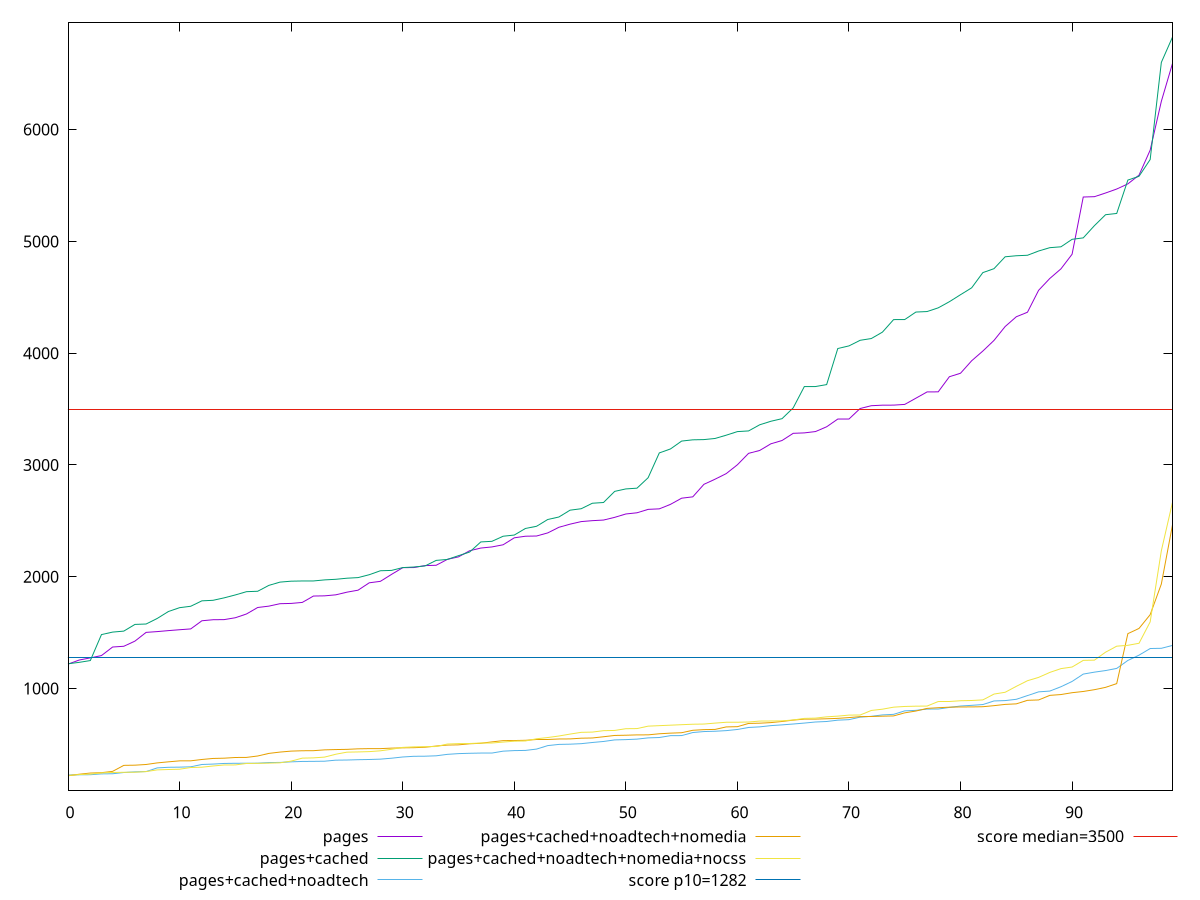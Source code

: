 reset

$pages <<EOF
0 1218.8280000000002
1 1255.0080000000007
2 1274.464
3 1295.1759999999992
4 1371.5839999999998
5 1378.184
6 1424.3959999999997
7 1502.4799999999993
8 1509.4719999999998
9 1518.2359999999987
10 1526.1879999999985
11 1533.4559999999992
12 1606.308
13 1615.619999999999
14 1616.716
15 1633.412
16 1667.2160000000001
17 1724.9959999999994
18 1737.1839999999982
19 1758.9879999999996
20 1761.519999999999
21 1770.4799999999998
22 1827.5559999999994
23 1829.3719999999996
24 1838.3679999999986
25 1862.1559999999986
26 1879.9559999999992
27 1945.8959999999997
28 1958.9999999999995
29 2021.2999999999995
30 2081.2799999999997
31 2082.5119999999993
32 2099.8279999999995
33 2102.803999999999
34 2155.6360000000004
35 2177.867999999999
36 2232.800000000001
37 2256.8079999999995
38 2266.8719999999985
39 2285.9919999999993
40 2348.355999999999
41 2362.583999999999
42 2364.5919999999996
43 2392.276
44 2442.5439999999994
45 2470.5199999999995
46 2493.4559999999988
47 2501.8039999999987
48 2507.2599999999993
49 2531.467999999999
50 2561.5559999999996
51 2572.2879999999986
52 2602.8440000000005
53 2607.5199999999995
54 2647.5599999999995
55 2702.815999999999
56 2714.8639999999987
57 2826.8839999999987
58 2872.8919999999994
59 2922.8599999999988
60 3001.7999999999984
61 3103.840000000001
62 3129.8560000000007
63 3189.32
64 3218.8120000000004
65 3283.027999999999
66 3286.9519999999993
67 3298.823999999998
68 3341.6600000000008
69 3410.867999999999
70 3410.992000000001
71 3505.0719999999983
72 3530.0559999999996
73 3534.887999999999
74 3535.267999999999
75 3541.715999999999
76 3597.2599999999998
77 3653.3320000000003
78 3654.076000000001
79 3789.336
80 3820.616
81 3932.2520000000004
82 4018.987999999997
83 4114.144
84 4238.26
85 4325.763999999998
86 4366.343999999999
87 4562.464
88 4668.0599999999995
89 4754.115999999999
90 4885.044000000001
91 5396.852
92 5399.931999999998
93 5432.759999999998
94 5468.4039999999995
95 5514.415999999999
96 5592.66
97 5816.483999999999
98 6252.703999999999
99 6591.607999999998
EOF

$pagesCached <<EOF
0 1221.6720000000003
1 1234.268
2 1250.3760000000007
3 1482.7720000000002
4 1505.0400000000002
5 1513.8359999999993
6 1573.72
7 1577.3399999999997
8 1627.3280000000002
9 1689.272
10 1723.3999999999996
11 1736.1239999999984
12 1784.5720000000001
13 1789.3159999999996
14 1811.4319999999996
15 1837.503999999999
16 1866.6199999999992
17 1870.2479999999987
18 1922.812
19 1952.0999999999995
20 1960.4079999999994
21 1962.327999999999
22 1962.5319999999997
23 1972.0079999999991
24 1977.3119999999994
25 1987.0079999999994
26 1992.503999999999
27 2018.2879999999998
28 2053.772
29 2056.8039999999987
30 2082.067999999999
31 2087.1439999999993
32 2096.9239999999995
33 2146.3719999999994
34 2154.9839999999995
35 2188.7079999999996
36 2221.151999999999
37 2311.524
38 2317.0319999999992
39 2362.54
40 2373.131999999999
41 2432.084
42 2451.695999999999
43 2512.3119999999994
44 2534.527999999999
45 2595.6520000000005
46 2608.5119999999997
47 2657.6479999999992
48 2664.2639999999988
49 2763.784
50 2785.712
51 2792.395999999999
52 2886.1959999999985
53 3107.723999999997
54 3143.3159999999984
55 3213.66
56 3224.9079999999994
57 3226.960000000001
58 3237.0919999999983
59 3266.3999999999987
60 3298.443999999999
61 3304.4599999999996
62 3359.4840000000004
63 3390.919999999998
64 3414.0840000000017
65 3510.4640000000018
66 3701.407999999998
67 3701.5240000000003
68 3718.9120000000007
69 4041.844
70 4065.039999999999
71 4115.212
72 4130.836000000001
73 4188.251999999999
74 4300.236
75 4300.879999999999
76 4367.903999999999
77 4372.336000000001
78 4405.480000000001
79 4460.343999999999
80 4523.1359999999995
81 4584.8240000000005
82 4720.712000000001
83 4755.907999999999
84 4862.24
85 4871.523999999999
86 4875.7519999999995
87 4914.011999999998
88 4943.627999999999
89 4951.483999999999
90 5018.463999999998
91 5031.391999999998
92 5140.491999999998
93 5238.508
94 5249.816
95 5548.48
96 5582.423999999997
97 5732.491999999998
98 6600.983999999997
99 6827.584
EOF

$pagesCachedNoadtech <<EOF
0 226.724
1 228.48799999999994
2 229.216
3 236.68399999999997
4 237.92800000000003
5 248.99200000000002
6 254.61599999999999
7 257.52799999999996
8 290.27199999999993
9 295.688
10 296.956
11 300.10400000000004
12 320.768
13 324.40000000000003
14 330.008
15 331.44399999999996
16 331.944
17 332.3640000000001
18 338.164
19 339.1199999999999
20 344.46799999999996
21 347.96799999999996
22 348.744
23 350.15200000000004
24 359.40399999999994
25 360.70400000000006
26 363.67600000000004
27 365.448
28 368.5999999999999
29 376.952
30 387.79200000000003
31 394.04
32 394.872
33 398.46799999999996
34 411.34799999999996
35 418.024
36 420.952
37 422.9759999999999
38 423.07600000000014
39 439.924
40 445.02399999999994
41 446.58399999999995
42 458.63599999999997
43 489.6239999999999
44 500.404
45 502.452
46 506.984
47 517.504
48 526.648
49 540.5800000000002
50 543.2239999999999
51 547.6039999999999
52 558.7359999999999
53 562.068
54 578.5840000000001
55 579.288
56 606.6
57 615.364
58 618.0999999999999
59 623.696
60 633.9640000000002
61 651.8240000000001
62 657.272
63 668.3520000000001
64 675.1000000000001
65 682.7880000000002
66 691.2
67 700.8199999999999
68 705.336
69 717.3
70 721.7440000000001
71 744.5840000000001
72 751.512
73 764.1800000000001
74 769.2840000000002
75 800.4080000000002
76 804.8639999999998
77 816.3639999999999
78 816.676
79 831.156
80 843.7320000000002
81 849.8560000000001
82 856.8760000000001
83 889.0959999999999
84 892.3040000000001
85 903.8760000000002
86 937.1520000000002
87 970.4359999999999
88 977.496
89 1016.1439999999998
90 1063.728
91 1129.384
92 1146.76
93 1160.9560000000001
94 1180.2719999999995
95 1251.592
96 1298.728
97 1358.132
98 1360.0079999999998
99 1385.86
EOF

$pagesCachedNoadtechNomedia <<EOF
0 219.772
1 233.59199999999998
2 244.30399999999997
3 247.50799999999995
4 259.34000000000003
5 313.0319999999999
6 314.58000000000004
7 320.77200000000005
8 334.976
9 344.54
10 353.15999999999997
11 353.568
12 365.52
13 374.696
14 377.17599999999993
15 383.34799999999996
16 384.15200000000004
17 396.656
18 419.8639999999999
19 431.784
20 440.428
21 443.64
22 444.3120000000001
23 451.5599999999999
24 454.328
25 456.00000000000006
26 460.812
27 462.628
28 462.70399999999995
29 467.15600000000006
30 469.69599999999997
31 471.048
32 474.96
33 485.91200000000003
34 494.324
35 496.4
36 505.8319999999999
37 510.3600000000001
38 523.028
39 534.1080000000001
40 535.048
41 537.1999999999999
42 541.2920000000001
43 541.32
44 548.7600000000001
45 549.4879999999998
46 555.924
47 557.884
48 568.864
49 580.528
50 582.48
51 585.512
52 585.832
53 595.456
54 601.1999999999998
55 604.9760000000001
56 626.664
57 632.604
58 634.4960000000001
59 656.9000000000001
60 658.9920000000001
61 688.068
62 690.1360000000001
63 695.4080000000002
64 705.3720000000001
65 717.548
66 726.6880000000001
67 726.732
68 729.7160000000001
69 733.2840000000001
70 740.2719999999999
71 748.74
72 750.2120000000001
73 752.8680000000002
74 755.172
75 782.7159999999999
76 798.936
77 822.412
78 828.6
79 833.428
80 835.4279999999999
81 835.6800000000001
82 837.4759999999999
83 846.9960000000001
84 858.22
85 863.1040000000003
86 894.7680000000003
87 898.1039999999998
88 939.008
89 946.3600000000001
90 962.888
91 973.8320000000001
92 989.8520000000002
93 1010.644
94 1044.4160000000002
95 1491.404
96 1537.932
97 1661.1639999999998
98 1935.0960000000005
99 2464.728
EOF

$pagesCachedNoadtechNomediaNocss <<EOF
0 222.54
1 230.27599999999998
2 234.83200000000002
3 245.508
4 249.26
5 250.932
6 251.66800000000006
7 257.2439999999999
8 272.56000000000006
9 275.87200000000007
10 278.48800000000006
11 293.688
12 296.46399999999994
13 307.35599999999994
14 316.528
15 316.7679999999999
16 329.828
17 331.028
18 332.79200000000003
19 335.624
20 351.048
21 377.564
22 379.908
23 386.88400000000007
24 412.4079999999999
25 431.024
26 433.0160000000001
27 435.81999999999994
28 443.196
29 456.70400000000006
30 473.84000000000003
31 478.5000000000001
32 480.05600000000015
33 481.4600000000001
34 503.56000000000006
35 507.65200000000004
36 508.656
37 512.5360000000001
38 512.932
39 521.212
40 529.224
41 531.152
42 550.892
43 561.8199999999999
44 575.5319999999999
45 592.6600000000001
46 608.332
47 610.5759999999999
48 623.2359999999999
49 625.28
50 640.8880000000001
51 641.9480000000001
52 663.7120000000001
53 668.116
54 672.356
55 676.7280000000001
56 680.892
57 682.488
58 690.936
59 698.468
60 698.716
61 700.6600000000001
62 709.0840000000001
63 709.8400000000001
64 711.04
65 718.808
66 733.1040000000002
67 735.5600000000002
68 747.1320000000002
69 753.3560000000002
70 762.4639999999999
71 763.3560000000003
72 803.9360000000001
73 815.4159999999999
74 833.508
75 839.804
76 842.348
77 843.4000000000001
78 883.8119999999999
79 884.2840000000002
80 890.98
81 893.1880000000001
82 898.5759999999999
83 950.604
84 966.7159999999998
85 1019.7840000000001
86 1070.12
87 1099.98
88 1144.2920000000004
89 1178.224
90 1192.604
91 1252.1599999999999
92 1254.1240000000003
93 1325.312
94 1379.1280000000002
95 1386.752
96 1405.1
97 1596.5840000000003
98 2232.424
99 2666.0839999999994
EOF

set key outside below
set xrange [0:99]
set yrange [87.61576:6959.74024]
set trange [87.61576:6959.74024]
set terminal svg size 640, 580 enhanced background rgb 'white'
set output "report_00013_2021-02-09T12-04-24.940Z/bootup-time/comparison/sorted/all_raw.svg"

plot $pages title "pages" with line, \
     $pagesCached title "pages+cached" with line, \
     $pagesCachedNoadtech title "pages+cached+noadtech" with line, \
     $pagesCachedNoadtechNomedia title "pages+cached+noadtech+nomedia" with line, \
     $pagesCachedNoadtechNomediaNocss title "pages+cached+noadtech+nomedia+nocss" with line, \
     1282 title "score p10=1282", \
     3500 title "score median=3500"

reset
